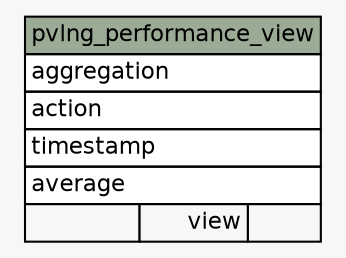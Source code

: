 // dot 2.26.3 on Linux 3.2.0-4-486
// SchemaSpy rev 590
digraph "pvlng_performance_view" {
  graph [
    rankdir="RL"
    bgcolor="#f7f7f7"
    nodesep="0.18"
    ranksep="0.46"
    fontname="Helvetica"
    fontsize="11"
  ];
  node [
    fontname="Helvetica"
    fontsize="11"
    shape="plaintext"
  ];
  edge [
    arrowsize="0.8"
  ];
  "pvlng_performance_view" [
    label=<
    <TABLE BORDER="0" CELLBORDER="1" CELLSPACING="0" BGCOLOR="#ffffff">
      <TR><TD COLSPAN="3" BGCOLOR="#9bab96" ALIGN="CENTER">pvlng_performance_view</TD></TR>
      <TR><TD PORT="aggregation" COLSPAN="3" ALIGN="LEFT">aggregation</TD></TR>
      <TR><TD PORT="action" COLSPAN="3" ALIGN="LEFT">action</TD></TR>
      <TR><TD PORT="timestamp" COLSPAN="3" ALIGN="LEFT">timestamp</TD></TR>
      <TR><TD PORT="average" COLSPAN="3" ALIGN="LEFT">average</TD></TR>
      <TR><TD ALIGN="LEFT" BGCOLOR="#f7f7f7">  </TD><TD ALIGN="RIGHT" BGCOLOR="#f7f7f7">view</TD><TD ALIGN="RIGHT" BGCOLOR="#f7f7f7">  </TD></TR>
    </TABLE>>
    URL="tables/pvlng_performance_view.html"
    tooltip="pvlng_performance_view"
  ];
}
